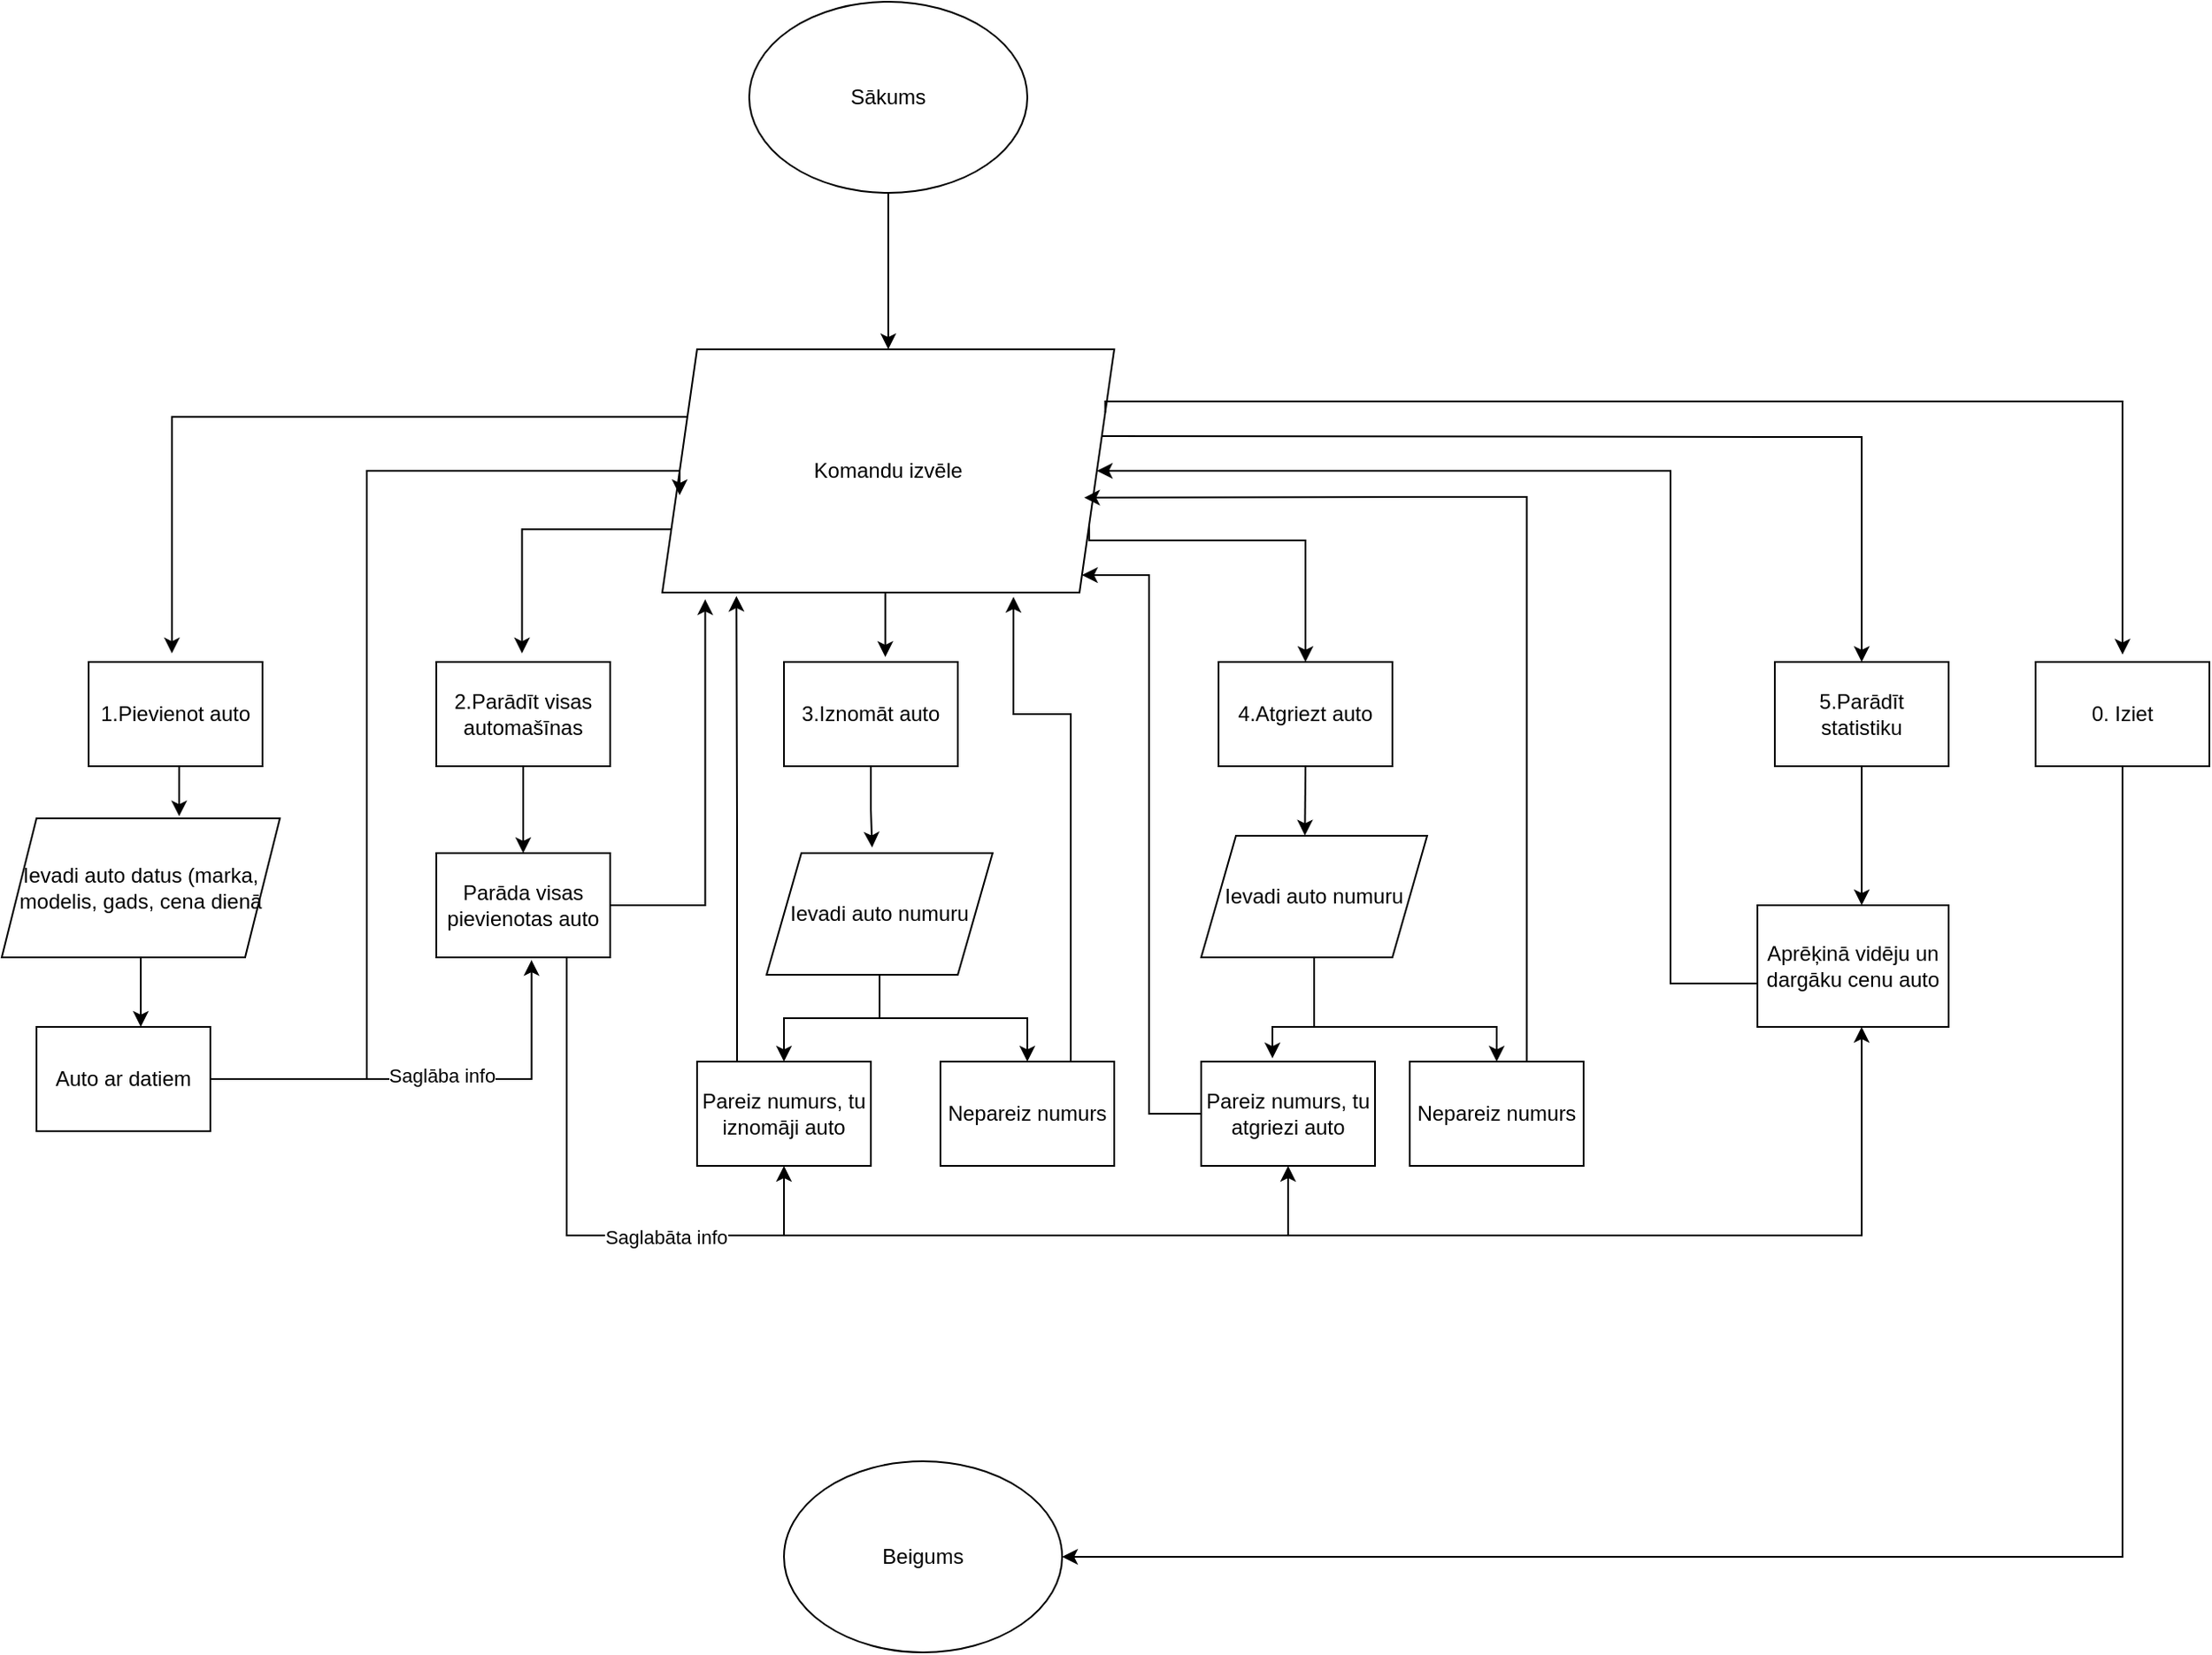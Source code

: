 <mxfile version="27.0.3">
  <diagram name="Страница — 1" id="LsRc7Uao_AkDA3CNIRgi">
    <mxGraphModel dx="2253" dy="1946" grid="1" gridSize="10" guides="1" tooltips="1" connect="1" arrows="1" fold="1" page="1" pageScale="1" pageWidth="827" pageHeight="1169" math="0" shadow="0">
      <root>
        <mxCell id="0" />
        <mxCell id="1" parent="0" />
        <mxCell id="K8zAyNqNulzR1zCwIbut-9" style="edgeStyle=orthogonalEdgeStyle;rounded=0;orthogonalLoop=1;jettySize=auto;html=1;exitX=0.5;exitY=1;exitDx=0;exitDy=0;entryX=0.5;entryY=0;entryDx=0;entryDy=0;" edge="1" parent="1" source="K8zAyNqNulzR1zCwIbut-1" target="K8zAyNqNulzR1zCwIbut-2">
          <mxGeometry relative="1" as="geometry" />
        </mxCell>
        <mxCell id="K8zAyNqNulzR1zCwIbut-1" value="Sākums" style="ellipse;whiteSpace=wrap;html=1;" vertex="1" parent="1">
          <mxGeometry x="360" y="-140" width="160" height="110" as="geometry" />
        </mxCell>
        <mxCell id="K8zAyNqNulzR1zCwIbut-14" style="edgeStyle=orthogonalEdgeStyle;rounded=0;orthogonalLoop=1;jettySize=auto;html=1;exitX=1;exitY=0.5;exitDx=0;exitDy=0;entryX=0.5;entryY=0;entryDx=0;entryDy=0;" edge="1" parent="1" target="K8zAyNqNulzR1zCwIbut-8">
          <mxGeometry relative="1" as="geometry">
            <mxPoint x="560" y="110" as="sourcePoint" />
            <mxPoint x="990" y="230" as="targetPoint" />
          </mxGeometry>
        </mxCell>
        <mxCell id="K8zAyNqNulzR1zCwIbut-15" style="edgeStyle=orthogonalEdgeStyle;rounded=0;orthogonalLoop=1;jettySize=auto;html=1;exitX=1;exitY=0.75;exitDx=0;exitDy=0;entryX=0.5;entryY=0;entryDx=0;entryDy=0;" edge="1" parent="1" source="K8zAyNqNulzR1zCwIbut-2" target="K8zAyNqNulzR1zCwIbut-7">
          <mxGeometry relative="1" as="geometry">
            <Array as="points">
              <mxPoint x="556" y="170" />
              <mxPoint x="680" y="170" />
            </Array>
          </mxGeometry>
        </mxCell>
        <mxCell id="K8zAyNqNulzR1zCwIbut-2" value="Komandu izvēle" style="shape=parallelogram;perimeter=parallelogramPerimeter;whiteSpace=wrap;html=1;fixedSize=1;" vertex="1" parent="1">
          <mxGeometry x="310" y="60" width="260" height="140" as="geometry" />
        </mxCell>
        <mxCell id="K8zAyNqNulzR1zCwIbut-56" style="edgeStyle=orthogonalEdgeStyle;rounded=0;orthogonalLoop=1;jettySize=auto;html=1;exitX=0.5;exitY=1;exitDx=0;exitDy=0;entryX=1;entryY=0.5;entryDx=0;entryDy=0;" edge="1" parent="1" source="K8zAyNqNulzR1zCwIbut-3" target="K8zAyNqNulzR1zCwIbut-55">
          <mxGeometry relative="1" as="geometry">
            <mxPoint x="1150" y="760" as="targetPoint" />
          </mxGeometry>
        </mxCell>
        <mxCell id="K8zAyNqNulzR1zCwIbut-3" value="0. Iziet" style="rounded=0;whiteSpace=wrap;html=1;" vertex="1" parent="1">
          <mxGeometry x="1100" y="240" width="100" height="60" as="geometry" />
        </mxCell>
        <mxCell id="K8zAyNqNulzR1zCwIbut-4" value="1.Pievienot auto" style="rounded=0;whiteSpace=wrap;html=1;" vertex="1" parent="1">
          <mxGeometry x="-20" y="240" width="100" height="60" as="geometry" />
        </mxCell>
        <mxCell id="K8zAyNqNulzR1zCwIbut-19" style="edgeStyle=orthogonalEdgeStyle;rounded=0;orthogonalLoop=1;jettySize=auto;html=1;exitX=0.5;exitY=1;exitDx=0;exitDy=0;entryX=0.5;entryY=0;entryDx=0;entryDy=0;" edge="1" parent="1" source="K8zAyNqNulzR1zCwIbut-5" target="K8zAyNqNulzR1zCwIbut-18">
          <mxGeometry relative="1" as="geometry" />
        </mxCell>
        <mxCell id="K8zAyNqNulzR1zCwIbut-5" value="2.Parādīt visas automašīnas" style="rounded=0;whiteSpace=wrap;html=1;" vertex="1" parent="1">
          <mxGeometry x="180" y="240" width="100" height="60" as="geometry" />
        </mxCell>
        <mxCell id="K8zAyNqNulzR1zCwIbut-6" value="3.Iznomāt auto" style="rounded=0;whiteSpace=wrap;html=1;" vertex="1" parent="1">
          <mxGeometry x="380" y="240" width="100" height="60" as="geometry" />
        </mxCell>
        <mxCell id="K8zAyNqNulzR1zCwIbut-7" value="4.Atgriezt auto" style="rounded=0;whiteSpace=wrap;html=1;" vertex="1" parent="1">
          <mxGeometry x="630" y="240" width="100" height="60" as="geometry" />
        </mxCell>
        <mxCell id="K8zAyNqNulzR1zCwIbut-58" style="edgeStyle=orthogonalEdgeStyle;rounded=0;orthogonalLoop=1;jettySize=auto;html=1;exitX=0.5;exitY=1;exitDx=0;exitDy=0;" edge="1" parent="1" source="K8zAyNqNulzR1zCwIbut-8">
          <mxGeometry relative="1" as="geometry">
            <mxPoint x="1000" y="380" as="targetPoint" />
          </mxGeometry>
        </mxCell>
        <mxCell id="K8zAyNqNulzR1zCwIbut-8" value="5.Parādīt statistiku" style="rounded=0;whiteSpace=wrap;html=1;" vertex="1" parent="1">
          <mxGeometry x="950" y="240" width="100" height="60" as="geometry" />
        </mxCell>
        <mxCell id="K8zAyNqNulzR1zCwIbut-11" style="edgeStyle=orthogonalEdgeStyle;rounded=0;orthogonalLoop=1;jettySize=auto;html=1;exitX=0;exitY=0.75;exitDx=0;exitDy=0;entryX=0.493;entryY=-0.083;entryDx=0;entryDy=0;entryPerimeter=0;" edge="1" parent="1" source="K8zAyNqNulzR1zCwIbut-2" target="K8zAyNqNulzR1zCwIbut-5">
          <mxGeometry relative="1" as="geometry" />
        </mxCell>
        <mxCell id="K8zAyNqNulzR1zCwIbut-12" style="edgeStyle=orthogonalEdgeStyle;rounded=0;orthogonalLoop=1;jettySize=auto;html=1;exitX=0.5;exitY=1;exitDx=0;exitDy=0;entryX=0.583;entryY=-0.048;entryDx=0;entryDy=0;entryPerimeter=0;" edge="1" parent="1" source="K8zAyNqNulzR1zCwIbut-2" target="K8zAyNqNulzR1zCwIbut-6">
          <mxGeometry relative="1" as="geometry" />
        </mxCell>
        <mxCell id="K8zAyNqNulzR1zCwIbut-13" style="edgeStyle=orthogonalEdgeStyle;rounded=0;orthogonalLoop=1;jettySize=auto;html=1;exitX=1;exitY=0.25;exitDx=0;exitDy=0;entryX=0.507;entryY=-0.071;entryDx=0;entryDy=0;entryPerimeter=0;" edge="1" parent="1" source="K8zAyNqNulzR1zCwIbut-2" target="K8zAyNqNulzR1zCwIbut-3">
          <mxGeometry relative="1" as="geometry">
            <Array as="points">
              <mxPoint x="565" y="90" />
              <mxPoint x="1150" y="90" />
              <mxPoint x="1150" y="236" />
            </Array>
          </mxGeometry>
        </mxCell>
        <mxCell id="K8zAyNqNulzR1zCwIbut-16" value="Ievadi auto datus (marka, modelis, gads, cena dienā" style="shape=parallelogram;perimeter=parallelogramPerimeter;whiteSpace=wrap;html=1;fixedSize=1;" vertex="1" parent="1">
          <mxGeometry x="-70" y="330" width="160" height="80" as="geometry" />
        </mxCell>
        <mxCell id="K8zAyNqNulzR1zCwIbut-17" style="edgeStyle=orthogonalEdgeStyle;rounded=0;orthogonalLoop=1;jettySize=auto;html=1;exitX=0.5;exitY=1;exitDx=0;exitDy=0;entryX=0.638;entryY=-0.015;entryDx=0;entryDy=0;entryPerimeter=0;" edge="1" parent="1" source="K8zAyNqNulzR1zCwIbut-4" target="K8zAyNqNulzR1zCwIbut-16">
          <mxGeometry relative="1" as="geometry" />
        </mxCell>
        <mxCell id="K8zAyNqNulzR1zCwIbut-45" style="edgeStyle=orthogonalEdgeStyle;rounded=0;orthogonalLoop=1;jettySize=auto;html=1;exitX=0.75;exitY=1;exitDx=0;exitDy=0;entryX=0.5;entryY=1;entryDx=0;entryDy=0;" edge="1" parent="1" source="K8zAyNqNulzR1zCwIbut-18" target="K8zAyNqNulzR1zCwIbut-24">
          <mxGeometry relative="1" as="geometry">
            <Array as="points">
              <mxPoint x="255" y="570" />
              <mxPoint x="380" y="570" />
            </Array>
          </mxGeometry>
        </mxCell>
        <mxCell id="K8zAyNqNulzR1zCwIbut-48" style="edgeStyle=orthogonalEdgeStyle;rounded=0;orthogonalLoop=1;jettySize=auto;html=1;exitX=0.75;exitY=1;exitDx=0;exitDy=0;entryX=0.5;entryY=1;entryDx=0;entryDy=0;" edge="1" parent="1" source="K8zAyNqNulzR1zCwIbut-18" target="K8zAyNqNulzR1zCwIbut-35">
          <mxGeometry relative="1" as="geometry">
            <Array as="points">
              <mxPoint x="255" y="570" />
              <mxPoint x="670" y="570" />
            </Array>
          </mxGeometry>
        </mxCell>
        <mxCell id="K8zAyNqNulzR1zCwIbut-18" value="Parāda visas pievienotas auto" style="rounded=0;whiteSpace=wrap;html=1;" vertex="1" parent="1">
          <mxGeometry x="180" y="350" width="100" height="60" as="geometry" />
        </mxCell>
        <mxCell id="K8zAyNqNulzR1zCwIbut-30" style="edgeStyle=orthogonalEdgeStyle;rounded=0;orthogonalLoop=1;jettySize=auto;html=1;exitX=1;exitY=0.5;exitDx=0;exitDy=0;" edge="1" parent="1" source="K8zAyNqNulzR1zCwIbut-20">
          <mxGeometry relative="1" as="geometry">
            <mxPoint x="320" y="144" as="targetPoint" />
            <Array as="points">
              <mxPoint x="140" y="480" />
              <mxPoint x="140" y="130" />
              <mxPoint x="320" y="130" />
            </Array>
          </mxGeometry>
        </mxCell>
        <mxCell id="K8zAyNqNulzR1zCwIbut-20" value="Auto ar datiem" style="rounded=0;whiteSpace=wrap;html=1;" vertex="1" parent="1">
          <mxGeometry x="-50" y="450" width="100" height="60" as="geometry" />
        </mxCell>
        <mxCell id="K8zAyNqNulzR1zCwIbut-21" style="edgeStyle=orthogonalEdgeStyle;rounded=0;orthogonalLoop=1;jettySize=auto;html=1;exitX=0.5;exitY=1;exitDx=0;exitDy=0;entryX=0.6;entryY=0;entryDx=0;entryDy=0;entryPerimeter=0;" edge="1" parent="1" source="K8zAyNqNulzR1zCwIbut-16" target="K8zAyNqNulzR1zCwIbut-20">
          <mxGeometry relative="1" as="geometry" />
        </mxCell>
        <mxCell id="K8zAyNqNulzR1zCwIbut-26" style="edgeStyle=orthogonalEdgeStyle;rounded=0;orthogonalLoop=1;jettySize=auto;html=1;exitX=0.5;exitY=1;exitDx=0;exitDy=0;entryX=0.5;entryY=0;entryDx=0;entryDy=0;" edge="1" parent="1" source="K8zAyNqNulzR1zCwIbut-22" target="K8zAyNqNulzR1zCwIbut-24">
          <mxGeometry relative="1" as="geometry" />
        </mxCell>
        <mxCell id="K8zAyNqNulzR1zCwIbut-27" style="edgeStyle=orthogonalEdgeStyle;rounded=0;orthogonalLoop=1;jettySize=auto;html=1;exitX=0.5;exitY=1;exitDx=0;exitDy=0;entryX=0.5;entryY=0;entryDx=0;entryDy=0;" edge="1" parent="1" source="K8zAyNqNulzR1zCwIbut-22" target="K8zAyNqNulzR1zCwIbut-25">
          <mxGeometry relative="1" as="geometry" />
        </mxCell>
        <mxCell id="K8zAyNqNulzR1zCwIbut-22" value="Ievadi auto numuru" style="shape=parallelogram;perimeter=parallelogramPerimeter;whiteSpace=wrap;html=1;fixedSize=1;" vertex="1" parent="1">
          <mxGeometry x="370" y="350" width="130" height="70" as="geometry" />
        </mxCell>
        <mxCell id="K8zAyNqNulzR1zCwIbut-23" style="edgeStyle=orthogonalEdgeStyle;rounded=0;orthogonalLoop=1;jettySize=auto;html=1;exitX=0.5;exitY=1;exitDx=0;exitDy=0;entryX=0.467;entryY=-0.046;entryDx=0;entryDy=0;entryPerimeter=0;" edge="1" parent="1" source="K8zAyNqNulzR1zCwIbut-6" target="K8zAyNqNulzR1zCwIbut-22">
          <mxGeometry relative="1" as="geometry" />
        </mxCell>
        <mxCell id="K8zAyNqNulzR1zCwIbut-24" value="Pareiz numurs, tu iznomāji auto" style="rounded=0;whiteSpace=wrap;html=1;" vertex="1" parent="1">
          <mxGeometry x="330" y="470" width="100" height="60" as="geometry" />
        </mxCell>
        <mxCell id="K8zAyNqNulzR1zCwIbut-25" value="Nepareiz numurs" style="rounded=0;whiteSpace=wrap;html=1;" vertex="1" parent="1">
          <mxGeometry x="470" y="470" width="100" height="60" as="geometry" />
        </mxCell>
        <mxCell id="K8zAyNqNulzR1zCwIbut-38" style="edgeStyle=orthogonalEdgeStyle;rounded=0;orthogonalLoop=1;jettySize=auto;html=1;exitX=0.5;exitY=1;exitDx=0;exitDy=0;entryX=0.5;entryY=0;entryDx=0;entryDy=0;" edge="1" parent="1" source="K8zAyNqNulzR1zCwIbut-31" target="K8zAyNqNulzR1zCwIbut-36">
          <mxGeometry relative="1" as="geometry">
            <Array as="points">
              <mxPoint x="685" y="450" />
              <mxPoint x="790" y="450" />
            </Array>
          </mxGeometry>
        </mxCell>
        <mxCell id="K8zAyNqNulzR1zCwIbut-31" value="Ievadi auto numuru" style="shape=parallelogram;perimeter=parallelogramPerimeter;whiteSpace=wrap;html=1;fixedSize=1;" vertex="1" parent="1">
          <mxGeometry x="620" y="340" width="130" height="70" as="geometry" />
        </mxCell>
        <mxCell id="K8zAyNqNulzR1zCwIbut-32" style="edgeStyle=orthogonalEdgeStyle;rounded=0;orthogonalLoop=1;jettySize=auto;html=1;exitX=0.5;exitY=1;exitDx=0;exitDy=0;entryX=0.459;entryY=-0.002;entryDx=0;entryDy=0;entryPerimeter=0;" edge="1" parent="1" source="K8zAyNqNulzR1zCwIbut-7" target="K8zAyNqNulzR1zCwIbut-31">
          <mxGeometry relative="1" as="geometry" />
        </mxCell>
        <mxCell id="K8zAyNqNulzR1zCwIbut-33" style="edgeStyle=orthogonalEdgeStyle;rounded=0;orthogonalLoop=1;jettySize=auto;html=1;exitX=0.75;exitY=0;exitDx=0;exitDy=0;entryX=0.777;entryY=1.018;entryDx=0;entryDy=0;entryPerimeter=0;" edge="1" parent="1" source="K8zAyNqNulzR1zCwIbut-25" target="K8zAyNqNulzR1zCwIbut-2">
          <mxGeometry relative="1" as="geometry">
            <Array as="points">
              <mxPoint x="545" y="270" />
              <mxPoint x="512" y="270" />
            </Array>
          </mxGeometry>
        </mxCell>
        <mxCell id="K8zAyNqNulzR1zCwIbut-34" style="edgeStyle=orthogonalEdgeStyle;rounded=0;orthogonalLoop=1;jettySize=auto;html=1;exitX=0;exitY=0.25;exitDx=0;exitDy=0;entryX=0.479;entryY=-0.083;entryDx=0;entryDy=0;entryPerimeter=0;" edge="1" parent="1" source="K8zAyNqNulzR1zCwIbut-2" target="K8zAyNqNulzR1zCwIbut-4">
          <mxGeometry relative="1" as="geometry" />
        </mxCell>
        <mxCell id="K8zAyNqNulzR1zCwIbut-44" style="edgeStyle=orthogonalEdgeStyle;rounded=0;orthogonalLoop=1;jettySize=auto;html=1;exitX=0;exitY=0.5;exitDx=0;exitDy=0;entryX=1;entryY=1;entryDx=0;entryDy=0;" edge="1" parent="1" source="K8zAyNqNulzR1zCwIbut-35" target="K8zAyNqNulzR1zCwIbut-2">
          <mxGeometry relative="1" as="geometry">
            <mxPoint x="580" y="190" as="targetPoint" />
            <Array as="points">
              <mxPoint x="590" y="500" />
              <mxPoint x="590" y="190" />
            </Array>
          </mxGeometry>
        </mxCell>
        <mxCell id="K8zAyNqNulzR1zCwIbut-35" value="Pareiz numurs, tu atgriezi auto" style="rounded=0;whiteSpace=wrap;html=1;" vertex="1" parent="1">
          <mxGeometry x="620" y="470" width="100" height="60" as="geometry" />
        </mxCell>
        <mxCell id="K8zAyNqNulzR1zCwIbut-39" style="edgeStyle=orthogonalEdgeStyle;rounded=0;orthogonalLoop=1;jettySize=auto;html=1;exitX=0.75;exitY=0;exitDx=0;exitDy=0;entryX=0.963;entryY=0.61;entryDx=0;entryDy=0;entryPerimeter=0;" edge="1" parent="1">
          <mxGeometry relative="1" as="geometry">
            <mxPoint x="552.67" y="145.4" as="targetPoint" />
            <mxPoint x="807.29" y="470" as="sourcePoint" />
            <Array as="points">
              <mxPoint x="807.29" y="145" />
              <mxPoint x="752.29" y="145" />
            </Array>
          </mxGeometry>
        </mxCell>
        <mxCell id="K8zAyNqNulzR1zCwIbut-36" value="Nepareiz numurs" style="rounded=0;whiteSpace=wrap;html=1;" vertex="1" parent="1">
          <mxGeometry x="740" y="470" width="100" height="60" as="geometry" />
        </mxCell>
        <mxCell id="K8zAyNqNulzR1zCwIbut-37" style="edgeStyle=orthogonalEdgeStyle;rounded=0;orthogonalLoop=1;jettySize=auto;html=1;exitX=0.5;exitY=1;exitDx=0;exitDy=0;entryX=0.41;entryY=-0.032;entryDx=0;entryDy=0;entryPerimeter=0;" edge="1" parent="1" source="K8zAyNqNulzR1zCwIbut-31" target="K8zAyNqNulzR1zCwIbut-35">
          <mxGeometry relative="1" as="geometry">
            <Array as="points">
              <mxPoint x="685" y="450" />
              <mxPoint x="661" y="450" />
            </Array>
          </mxGeometry>
        </mxCell>
        <mxCell id="K8zAyNqNulzR1zCwIbut-40" style="edgeStyle=orthogonalEdgeStyle;rounded=0;orthogonalLoop=1;jettySize=auto;html=1;exitX=1;exitY=0.5;exitDx=0;exitDy=0;entryX=0.095;entryY=1.028;entryDx=0;entryDy=0;entryPerimeter=0;" edge="1" parent="1" source="K8zAyNqNulzR1zCwIbut-18" target="K8zAyNqNulzR1zCwIbut-2">
          <mxGeometry relative="1" as="geometry" />
        </mxCell>
        <mxCell id="K8zAyNqNulzR1zCwIbut-41" style="edgeStyle=orthogonalEdgeStyle;rounded=0;orthogonalLoop=1;jettySize=auto;html=1;exitX=1;exitY=0.5;exitDx=0;exitDy=0;entryX=0.548;entryY=1.026;entryDx=0;entryDy=0;entryPerimeter=0;" edge="1" parent="1" source="K8zAyNqNulzR1zCwIbut-20" target="K8zAyNqNulzR1zCwIbut-18">
          <mxGeometry relative="1" as="geometry">
            <Array as="points">
              <mxPoint x="235" y="480" />
            </Array>
          </mxGeometry>
        </mxCell>
        <mxCell id="K8zAyNqNulzR1zCwIbut-42" value="Saglāba info" style="edgeLabel;html=1;align=center;verticalAlign=middle;resizable=0;points=[];" vertex="1" connectable="0" parent="K8zAyNqNulzR1zCwIbut-41">
          <mxGeometry x="0.045" y="2" relative="1" as="geometry">
            <mxPoint as="offset" />
          </mxGeometry>
        </mxCell>
        <mxCell id="K8zAyNqNulzR1zCwIbut-43" style="edgeStyle=orthogonalEdgeStyle;rounded=0;orthogonalLoop=1;jettySize=auto;html=1;exitX=0.25;exitY=0;exitDx=0;exitDy=0;entryX=0.164;entryY=1.014;entryDx=0;entryDy=0;entryPerimeter=0;" edge="1" parent="1" source="K8zAyNqNulzR1zCwIbut-24" target="K8zAyNqNulzR1zCwIbut-2">
          <mxGeometry relative="1" as="geometry">
            <Array as="points">
              <mxPoint x="353" y="470" />
              <mxPoint x="353" y="335" />
            </Array>
          </mxGeometry>
        </mxCell>
        <mxCell id="K8zAyNqNulzR1zCwIbut-54" style="edgeStyle=orthogonalEdgeStyle;rounded=0;orthogonalLoop=1;jettySize=auto;html=1;exitX=0;exitY=0.5;exitDx=0;exitDy=0;" edge="1" parent="1" source="K8zAyNqNulzR1zCwIbut-49" target="K8zAyNqNulzR1zCwIbut-2">
          <mxGeometry relative="1" as="geometry">
            <mxPoint x="870" y="130" as="targetPoint" />
            <Array as="points">
              <mxPoint x="890" y="425" />
              <mxPoint x="890" y="130" />
            </Array>
          </mxGeometry>
        </mxCell>
        <mxCell id="K8zAyNqNulzR1zCwIbut-49" value="Aprēķinā vidēju un dargāku cenu auto" style="rounded=0;whiteSpace=wrap;html=1;" vertex="1" parent="1">
          <mxGeometry x="940" y="380" width="110" height="70" as="geometry" />
        </mxCell>
        <mxCell id="K8zAyNqNulzR1zCwIbut-51" style="edgeStyle=orthogonalEdgeStyle;rounded=0;orthogonalLoop=1;jettySize=auto;html=1;exitX=0.75;exitY=1;exitDx=0;exitDy=0;entryX=0.545;entryY=1;entryDx=0;entryDy=0;entryPerimeter=0;" edge="1" parent="1" source="K8zAyNqNulzR1zCwIbut-18" target="K8zAyNqNulzR1zCwIbut-49">
          <mxGeometry relative="1" as="geometry">
            <Array as="points">
              <mxPoint x="255" y="570" />
              <mxPoint x="1000" y="570" />
            </Array>
          </mxGeometry>
        </mxCell>
        <mxCell id="K8zAyNqNulzR1zCwIbut-57" value="Saglabāta info" style="edgeLabel;html=1;align=center;verticalAlign=middle;resizable=0;points=[];" vertex="1" connectable="0" parent="K8zAyNqNulzR1zCwIbut-51">
          <mxGeometry x="-0.632" y="-1" relative="1" as="geometry">
            <mxPoint x="28" as="offset" />
          </mxGeometry>
        </mxCell>
        <mxCell id="K8zAyNqNulzR1zCwIbut-55" value="Beigums" style="ellipse;whiteSpace=wrap;html=1;" vertex="1" parent="1">
          <mxGeometry x="380" y="700" width="160" height="110" as="geometry" />
        </mxCell>
      </root>
    </mxGraphModel>
  </diagram>
</mxfile>

